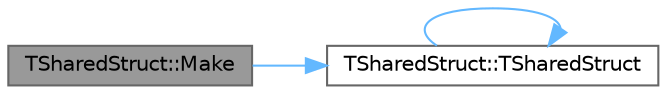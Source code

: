 digraph "TSharedStruct::Make"
{
 // INTERACTIVE_SVG=YES
 // LATEX_PDF_SIZE
  bgcolor="transparent";
  edge [fontname=Helvetica,fontsize=10,labelfontname=Helvetica,labelfontsize=10];
  node [fontname=Helvetica,fontsize=10,shape=box,height=0.2,width=0.4];
  rankdir="LR";
  Node1 [id="Node000001",label="TSharedStruct::Make",height=0.2,width=0.4,color="gray40", fillcolor="grey60", style="filled", fontcolor="black",tooltip="Creates a new TSharedStruct from templated struct instance."];
  Node1 -> Node2 [id="edge1_Node000001_Node000002",color="steelblue1",style="solid",tooltip=" "];
  Node2 [id="Node000002",label="TSharedStruct::TSharedStruct",height=0.2,width=0.4,color="grey40", fillcolor="white", style="filled",URL="$d0/dc2/structTSharedStruct.html#a238888c6c13e0addf2fb8e3367bb29d1",tooltip=" "];
  Node2 -> Node2 [id="edge2_Node000002_Node000002",color="steelblue1",style="solid",tooltip=" "];
}
